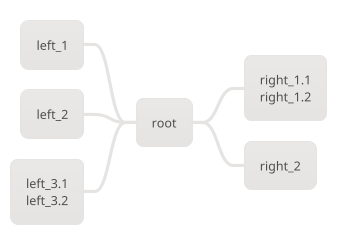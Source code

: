 ' Do not edit
' Theme Gallery
' autogenerated by script
'
@startmindmap
!theme metal
+ root
**:right_1.1
right_1.2;
++ right_2

left side

-- left_1
-- left_2
**:left_3.1
left_3.2;
@endmindmap
